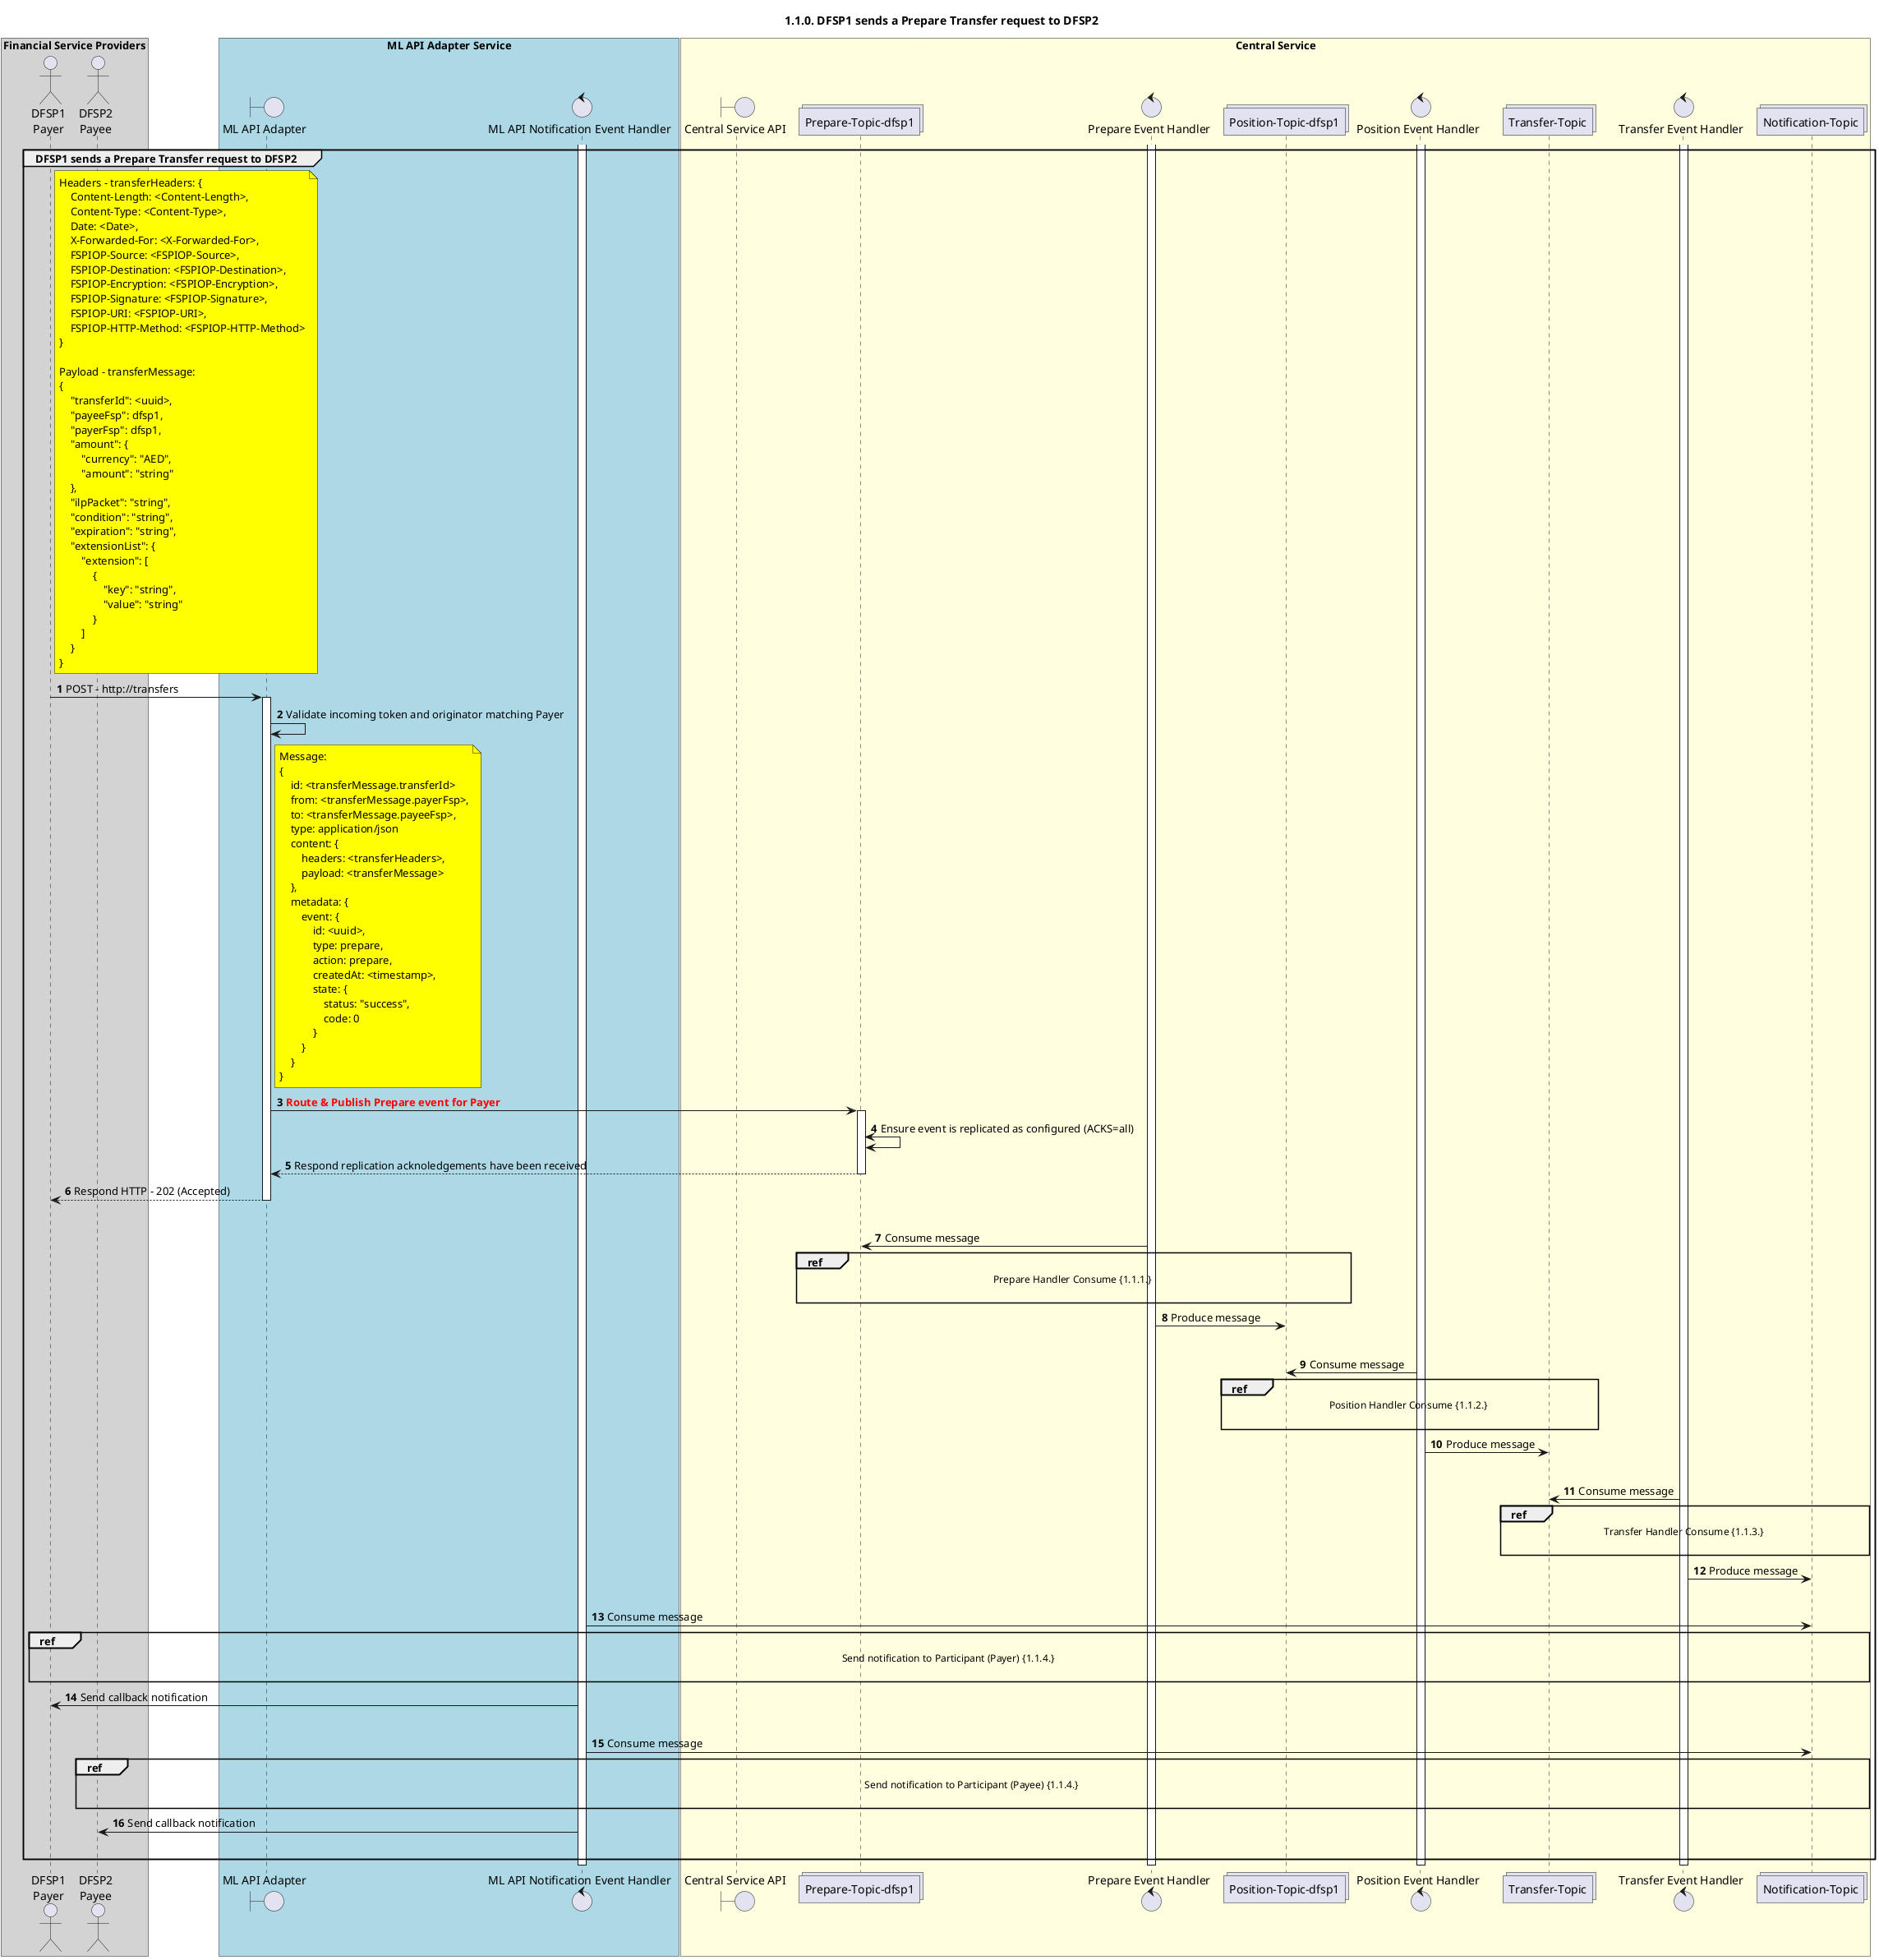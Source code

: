 @startuml
' declate title
title 1.1.0. DFSP1 sends a Prepare Transfer request to DFSP2

autonumber

' Actor Keys:
'   boundary - APIs/Interfaces, etc
'   collections - Kafka Topics
'   control - Kafka Consumers
'   entity - Database Access Objects
'   database - Database Persistance Store

' declare actors
actor "DFSP1\nPayer" as DFSP1
actor "DFSP2\nPayee" as DFSP2
boundary "ML API Adapter" as MLAPI
control "ML API Notification Event Handler" as NOTIFY_HANDLER
boundary "Central Service API" as CSAPI
collections "Prepare-Topic-dfsp1" as TOPIC_PREPARE_DFSP1
control "Prepare Event Handler" as PREP_HANDLER
collections "Position-Topic-dfsp1" as TOPIC_POSITION_DFSP1
control "Position Event Handler" as POS_HANDLER
collections "Transfer-Topic" as TOPIC_TRANSFERS
control "Transfer Event Handler" as TRANS_HANDLER
collections "Notification-Topic" as TOPIC_NOTIFICATIONS
' collections "Errors-Topic" as ERRORS_NOTIFICATIONS
' entity "Position DAO" as POS_DAO
' entity "Event DAO" as EVENT_DAO
' entity "Transfer DAO" as TRANS_DAO
' entity "Notification DAO" as NOTIFY_DAO
' entity "Participant DAO" as PARTICIPANT_DAO
' database "Central Store" as DB

box "Financial Service Providers" #lightGray
	participant DFSP1
	participant DFSP2
end box

box "ML API Adapter Service" #LightBlue
	participant MLAPI
	participant NOTIFY_HANDLER
end box

box "Central Service" #LightYellow
    participant CSAPI
	participant TOPIC_PREPARE_DFSP1
    participant PREP_HANDLER
    participant TOPIC_POSITION_DFSP1
    participant POS_HANDLER
    participant TOPIC_TRANSFERS
    participant TRANS_HANDLER
    participant TOPIC_NOTIFICATIONS
    ' participant ERRORS_NOTIFICATIONS
    ' participant POS_DAO
    ' participant EVENT_DAO
    ' participant TRANS_DAO
    ' participant NOTIFY_DAO
    ' participant PARTICIPANT_DAO
    ' participant DB
end box

' start flow
activate NOTIFY_HANDLER
activate PREP_HANDLER
activate POS_HANDLER
activate TRANS_HANDLER
group DFSP1 sends a Prepare Transfer request to DFSP2
    note right of DFSP1 #yellow
        Headers - transferHeaders: {
            Content-Length: <Content-Length>,
            Content-Type: <Content-Type>,
            Date: <Date>,
            X-Forwarded-For: <X-Forwarded-For>,
            FSPIOP-Source: <FSPIOP-Source>,
            FSPIOP-Destination: <FSPIOP-Destination>,
            FSPIOP-Encryption: <FSPIOP-Encryption>,
            FSPIOP-Signature: <FSPIOP-Signature>,
            FSPIOP-URI: <FSPIOP-URI>,
            FSPIOP-HTTP-Method: <FSPIOP-HTTP-Method>
        }

        Payload - transferMessage:
        {
            "transferId": <uuid>,
            "payeeFsp": dfsp1,
            "payerFsp": dfsp1,
            "amount": {
                "currency": "AED",
                "amount": "string"
            },
            "ilpPacket": "string",
            "condition": "string",
            "expiration": "string",
            "extensionList": {
                "extension": [
                    {
                        "key": "string",
                        "value": "string"
                    }
                ]
            }
        }
    end note
    DFSP1 -> MLAPI: POST - http://transfers
    activate MLAPI
    MLAPI -> MLAPI: Validate incoming token and originator matching Payer
    note right of MLAPI #yellow
        Message:
        {
            id: <transferMessage.transferId>
            from: <transferMessage.payerFsp>,
            to: <transferMessage.payeeFsp>,
            type: application/json
            content: {
                headers: <transferHeaders>,
                payload: <transferMessage>
            },
            metadata: {
                event: {
                    id: <uuid>,
                    type: prepare,
                    action: prepare,
                    createdAt: <timestamp>,
                    state: {
                        status: "success",
                        code: 0
                    }
                }
            }
        }
    end note
    MLAPI -> TOPIC_PREPARE_DFSP1: <color #FF0000>**Route & Publish Prepare event for Payer**</color>
    activate TOPIC_PREPARE_DFSP1
    TOPIC_PREPARE_DFSP1 <-> TOPIC_PREPARE_DFSP1: Ensure event is replicated as configured (ACKS=all)
    TOPIC_PREPARE_DFSP1 --> MLAPI: Respond replication acknoledgements have been received
    deactivate TOPIC_PREPARE_DFSP1
    MLAPI ---> DFSP1: Respond HTTP - 202 (Accepted)
    deactivate MLAPI
    |||
    TOPIC_PREPARE_DFSP1 <- PREP_HANDLER: Consume message
    ref over TOPIC_PREPARE_DFSP1, PREP_HANDLER, TOPIC_POSITION_DFSP1 :  Prepare Handler Consume {1.1.1.} \n
    PREP_HANDLER -> TOPIC_POSITION_DFSP1: Produce message
    |||
    TOPIC_POSITION_DFSP1 <- POS_HANDLER: Consume message
    ref over TOPIC_POSITION_DFSP1, POS_HANDLER, TOPIC_TRANSFERS : Position Handler Consume {1.1.2.} \n
    POS_HANDLER -> TOPIC_TRANSFERS: Produce message
    |||
    TOPIC_TRANSFERS <- TRANS_HANDLER: Consume message
    ref over TOPIC_TRANSFERS, TRANS_HANDLER, TOPIC_NOTIFICATIONS : Transfer Handler Consume {1.1.3.} \n
    TRANS_HANDLER -> TOPIC_NOTIFICATIONS: Produce message
    |||
    TOPIC_NOTIFICATIONS <- NOTIFY_HANDLER: Consume message
    ref over DFSP1, TOPIC_NOTIFICATIONS : Send notification to Participant (Payer) {1.1.4.} \n
    NOTIFY_HANDLER -> DFSP1: Send callback notification
    |||
    TOPIC_NOTIFICATIONS <- NOTIFY_HANDLER: Consume message
    ref over DFSP2, TOPIC_NOTIFICATIONS : Send notification to Participant (Payee) {1.1.4.} \n
    NOTIFY_HANDLER -> DFSP2: Send callback notification
    |||
end
deactivate TRANS_HANDLER
deactivate POS_HANDLER
deactivate PREP_HANDLER
deactivate NOTIFY_HANDLER
@enduml
